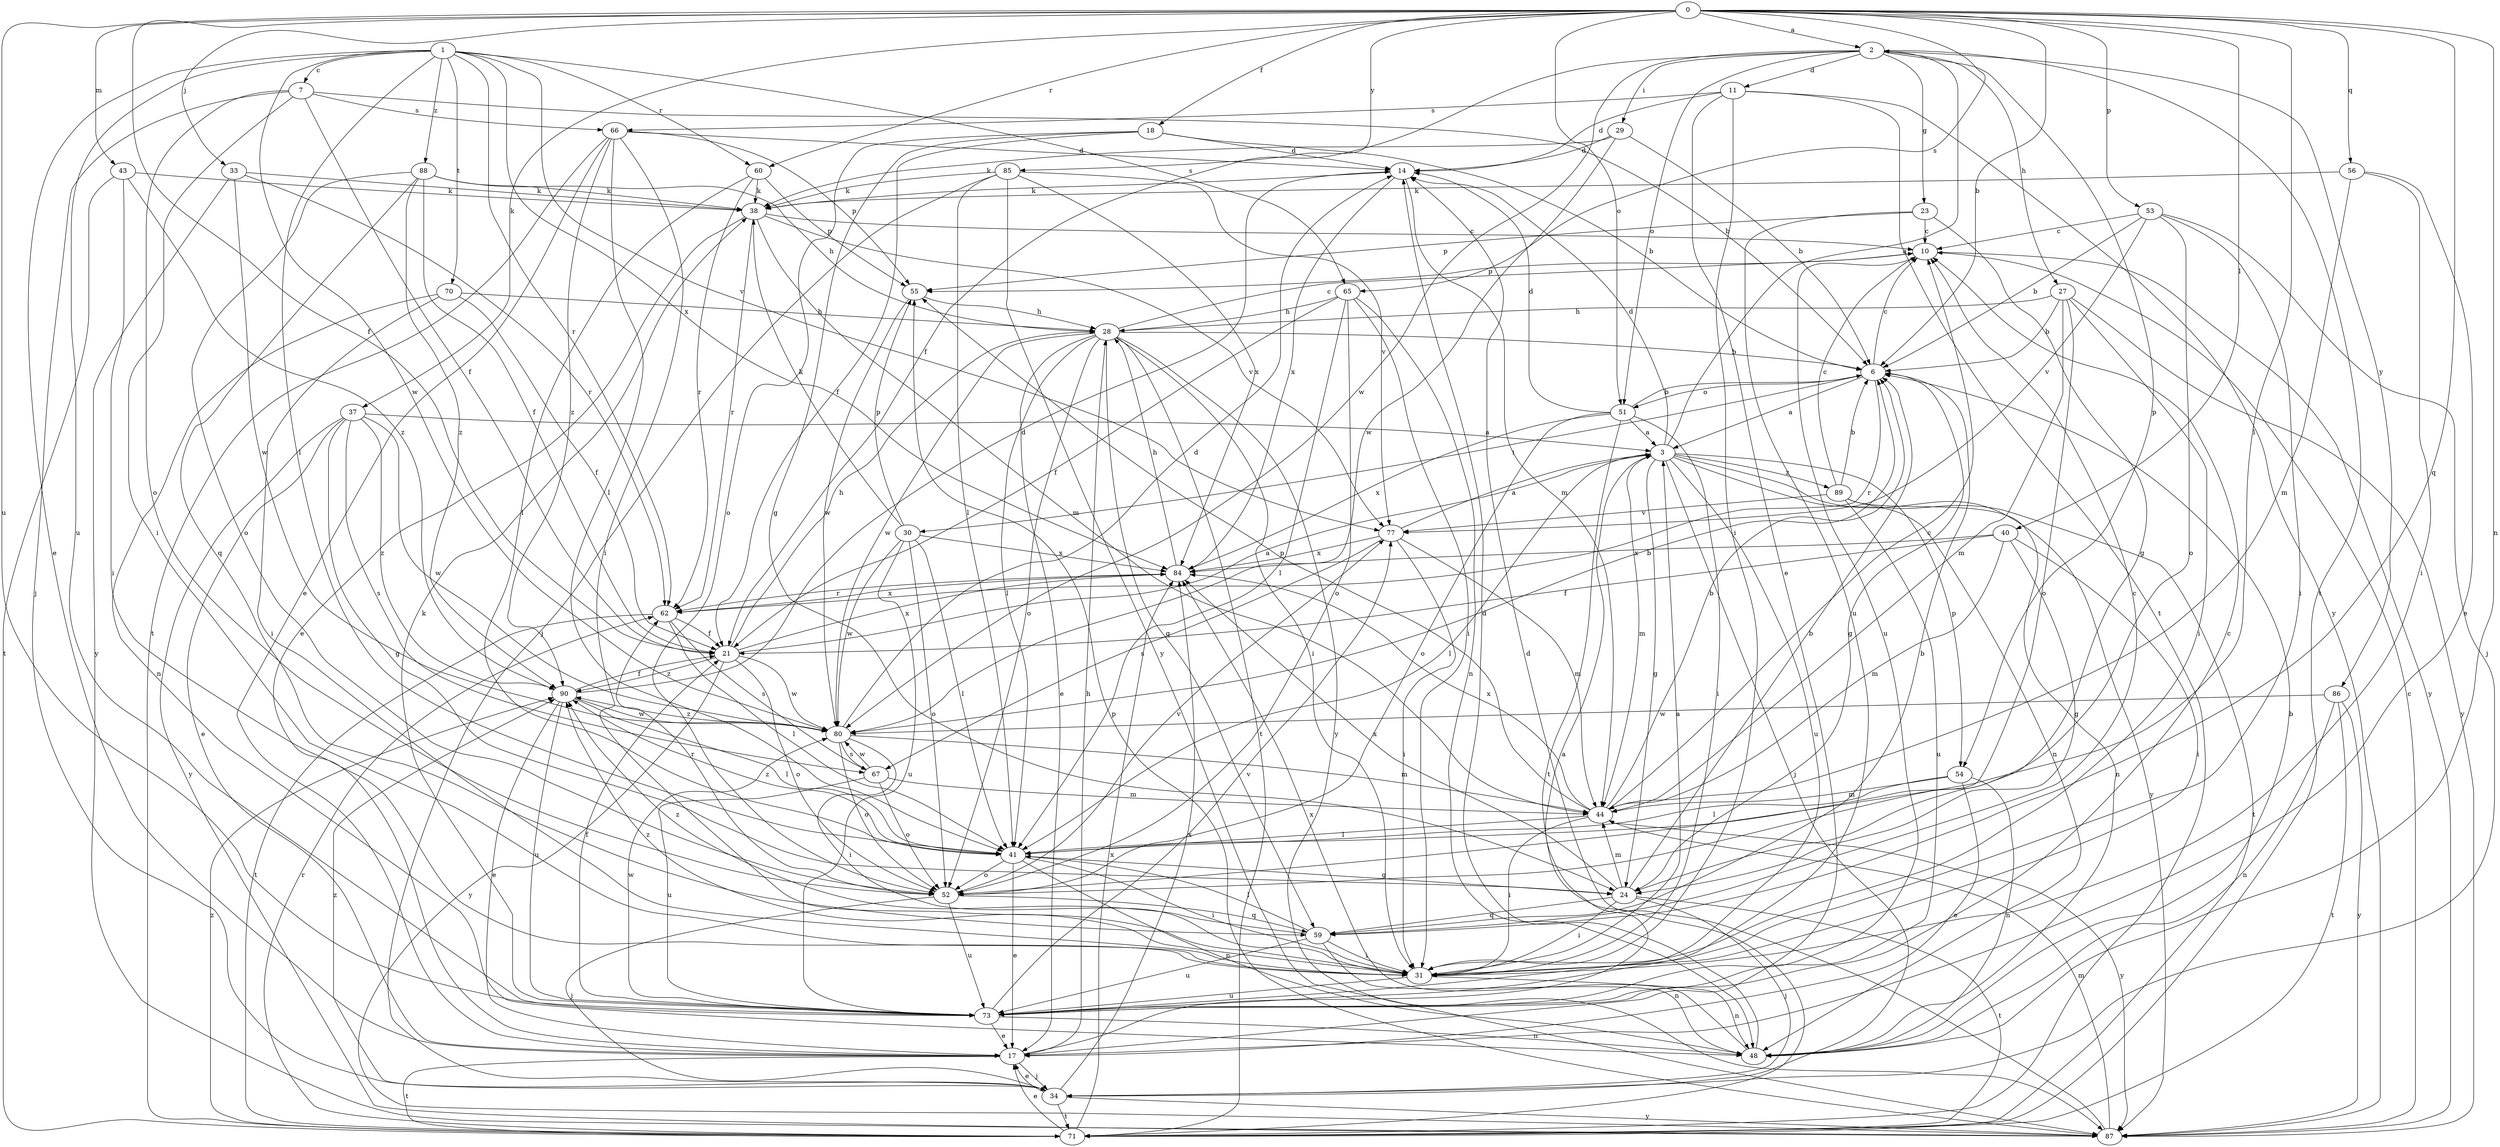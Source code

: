 strict digraph  {
0;
1;
2;
3;
6;
7;
10;
11;
14;
17;
18;
21;
23;
24;
27;
28;
29;
30;
31;
33;
34;
37;
38;
40;
41;
43;
44;
48;
51;
52;
53;
54;
55;
56;
59;
60;
62;
65;
66;
67;
70;
71;
73;
77;
80;
84;
85;
86;
87;
88;
89;
90;
0 -> 2  [label=a];
0 -> 6  [label=b];
0 -> 18  [label=f];
0 -> 21  [label=f];
0 -> 33  [label=j];
0 -> 37  [label=k];
0 -> 40  [label=l];
0 -> 41  [label=l];
0 -> 43  [label=m];
0 -> 48  [label=n];
0 -> 51  [label=o];
0 -> 53  [label=p];
0 -> 56  [label=q];
0 -> 59  [label=q];
0 -> 60  [label=r];
0 -> 65  [label=s];
0 -> 73  [label=u];
0 -> 85  [label=y];
1 -> 7  [label=c];
1 -> 17  [label=e];
1 -> 41  [label=l];
1 -> 60  [label=r];
1 -> 62  [label=r];
1 -> 65  [label=s];
1 -> 70  [label=t];
1 -> 73  [label=u];
1 -> 77  [label=v];
1 -> 80  [label=w];
1 -> 84  [label=x];
1 -> 88  [label=z];
2 -> 11  [label=d];
2 -> 21  [label=f];
2 -> 23  [label=g];
2 -> 27  [label=h];
2 -> 29  [label=i];
2 -> 51  [label=o];
2 -> 54  [label=p];
2 -> 71  [label=t];
2 -> 80  [label=w];
2 -> 86  [label=y];
3 -> 2  [label=a];
3 -> 14  [label=d];
3 -> 24  [label=g];
3 -> 34  [label=j];
3 -> 41  [label=l];
3 -> 44  [label=m];
3 -> 48  [label=n];
3 -> 54  [label=p];
3 -> 73  [label=u];
3 -> 87  [label=y];
3 -> 89  [label=z];
6 -> 3  [label=a];
6 -> 10  [label=c];
6 -> 24  [label=g];
6 -> 30  [label=i];
6 -> 51  [label=o];
6 -> 62  [label=r];
7 -> 6  [label=b];
7 -> 21  [label=f];
7 -> 31  [label=i];
7 -> 34  [label=j];
7 -> 52  [label=o];
7 -> 66  [label=s];
10 -> 55  [label=p];
10 -> 73  [label=u];
10 -> 87  [label=y];
11 -> 14  [label=d];
11 -> 17  [label=e];
11 -> 31  [label=i];
11 -> 66  [label=s];
11 -> 71  [label=t];
11 -> 87  [label=y];
14 -> 38  [label=k];
14 -> 44  [label=m];
14 -> 84  [label=x];
17 -> 3  [label=a];
17 -> 28  [label=h];
17 -> 34  [label=j];
17 -> 71  [label=t];
18 -> 6  [label=b];
18 -> 14  [label=d];
18 -> 21  [label=f];
18 -> 24  [label=g];
18 -> 52  [label=o];
21 -> 3  [label=a];
21 -> 28  [label=h];
21 -> 52  [label=o];
21 -> 80  [label=w];
21 -> 84  [label=x];
21 -> 87  [label=y];
21 -> 90  [label=z];
23 -> 10  [label=c];
23 -> 24  [label=g];
23 -> 55  [label=p];
23 -> 73  [label=u];
24 -> 6  [label=b];
24 -> 31  [label=i];
24 -> 34  [label=j];
24 -> 44  [label=m];
24 -> 59  [label=q];
24 -> 71  [label=t];
24 -> 84  [label=x];
27 -> 6  [label=b];
27 -> 28  [label=h];
27 -> 31  [label=i];
27 -> 44  [label=m];
27 -> 52  [label=o];
27 -> 87  [label=y];
28 -> 6  [label=b];
28 -> 10  [label=c];
28 -> 17  [label=e];
28 -> 31  [label=i];
28 -> 41  [label=l];
28 -> 52  [label=o];
28 -> 59  [label=q];
28 -> 71  [label=t];
28 -> 80  [label=w];
28 -> 87  [label=y];
29 -> 6  [label=b];
29 -> 14  [label=d];
29 -> 38  [label=k];
29 -> 80  [label=w];
30 -> 38  [label=k];
30 -> 41  [label=l];
30 -> 52  [label=o];
30 -> 55  [label=p];
30 -> 73  [label=u];
30 -> 80  [label=w];
30 -> 84  [label=x];
31 -> 3  [label=a];
31 -> 48  [label=n];
31 -> 73  [label=u];
31 -> 90  [label=z];
33 -> 38  [label=k];
33 -> 62  [label=r];
33 -> 80  [label=w];
33 -> 87  [label=y];
34 -> 17  [label=e];
34 -> 71  [label=t];
34 -> 84  [label=x];
34 -> 87  [label=y];
34 -> 90  [label=z];
37 -> 3  [label=a];
37 -> 17  [label=e];
37 -> 24  [label=g];
37 -> 67  [label=s];
37 -> 80  [label=w];
37 -> 87  [label=y];
37 -> 90  [label=z];
38 -> 10  [label=c];
38 -> 17  [label=e];
38 -> 44  [label=m];
38 -> 62  [label=r];
38 -> 77  [label=v];
40 -> 21  [label=f];
40 -> 24  [label=g];
40 -> 31  [label=i];
40 -> 44  [label=m];
40 -> 84  [label=x];
41 -> 17  [label=e];
41 -> 24  [label=g];
41 -> 31  [label=i];
41 -> 48  [label=n];
41 -> 52  [label=o];
41 -> 90  [label=z];
43 -> 31  [label=i];
43 -> 38  [label=k];
43 -> 71  [label=t];
43 -> 90  [label=z];
44 -> 6  [label=b];
44 -> 10  [label=c];
44 -> 31  [label=i];
44 -> 41  [label=l];
44 -> 55  [label=p];
44 -> 84  [label=x];
44 -> 87  [label=y];
48 -> 6  [label=b];
48 -> 14  [label=d];
48 -> 84  [label=x];
51 -> 3  [label=a];
51 -> 6  [label=b];
51 -> 14  [label=d];
51 -> 31  [label=i];
51 -> 52  [label=o];
51 -> 71  [label=t];
51 -> 84  [label=x];
52 -> 34  [label=j];
52 -> 59  [label=q];
52 -> 62  [label=r];
52 -> 73  [label=u];
52 -> 77  [label=v];
53 -> 6  [label=b];
53 -> 10  [label=c];
53 -> 31  [label=i];
53 -> 34  [label=j];
53 -> 52  [label=o];
53 -> 77  [label=v];
54 -> 17  [label=e];
54 -> 41  [label=l];
54 -> 44  [label=m];
54 -> 48  [label=n];
55 -> 28  [label=h];
55 -> 80  [label=w];
56 -> 17  [label=e];
56 -> 31  [label=i];
56 -> 38  [label=k];
56 -> 44  [label=m];
59 -> 6  [label=b];
59 -> 10  [label=c];
59 -> 31  [label=i];
59 -> 41  [label=l];
59 -> 48  [label=n];
59 -> 73  [label=u];
59 -> 90  [label=z];
60 -> 38  [label=k];
60 -> 41  [label=l];
60 -> 55  [label=p];
60 -> 62  [label=r];
62 -> 21  [label=f];
62 -> 41  [label=l];
62 -> 67  [label=s];
62 -> 71  [label=t];
62 -> 84  [label=x];
65 -> 21  [label=f];
65 -> 28  [label=h];
65 -> 31  [label=i];
65 -> 41  [label=l];
65 -> 48  [label=n];
65 -> 52  [label=o];
66 -> 14  [label=d];
66 -> 17  [label=e];
66 -> 31  [label=i];
66 -> 41  [label=l];
66 -> 55  [label=p];
66 -> 71  [label=t];
66 -> 90  [label=z];
67 -> 44  [label=m];
67 -> 52  [label=o];
67 -> 73  [label=u];
67 -> 80  [label=w];
70 -> 21  [label=f];
70 -> 28  [label=h];
70 -> 31  [label=i];
70 -> 48  [label=n];
71 -> 17  [label=e];
71 -> 62  [label=r];
71 -> 84  [label=x];
71 -> 90  [label=z];
73 -> 10  [label=c];
73 -> 17  [label=e];
73 -> 21  [label=f];
73 -> 38  [label=k];
73 -> 48  [label=n];
73 -> 77  [label=v];
73 -> 80  [label=w];
77 -> 3  [label=a];
77 -> 31  [label=i];
77 -> 44  [label=m];
77 -> 67  [label=s];
77 -> 84  [label=x];
80 -> 6  [label=b];
80 -> 14  [label=d];
80 -> 31  [label=i];
80 -> 44  [label=m];
80 -> 52  [label=o];
80 -> 67  [label=s];
80 -> 90  [label=z];
84 -> 28  [label=h];
84 -> 62  [label=r];
85 -> 34  [label=j];
85 -> 38  [label=k];
85 -> 41  [label=l];
85 -> 77  [label=v];
85 -> 84  [label=x];
85 -> 87  [label=y];
86 -> 48  [label=n];
86 -> 71  [label=t];
86 -> 80  [label=w];
86 -> 87  [label=y];
87 -> 10  [label=c];
87 -> 14  [label=d];
87 -> 44  [label=m];
87 -> 55  [label=p];
88 -> 21  [label=f];
88 -> 28  [label=h];
88 -> 38  [label=k];
88 -> 52  [label=o];
88 -> 59  [label=q];
88 -> 90  [label=z];
89 -> 6  [label=b];
89 -> 10  [label=c];
89 -> 48  [label=n];
89 -> 71  [label=t];
89 -> 73  [label=u];
89 -> 77  [label=v];
90 -> 14  [label=d];
90 -> 17  [label=e];
90 -> 21  [label=f];
90 -> 41  [label=l];
90 -> 73  [label=u];
90 -> 80  [label=w];
}
